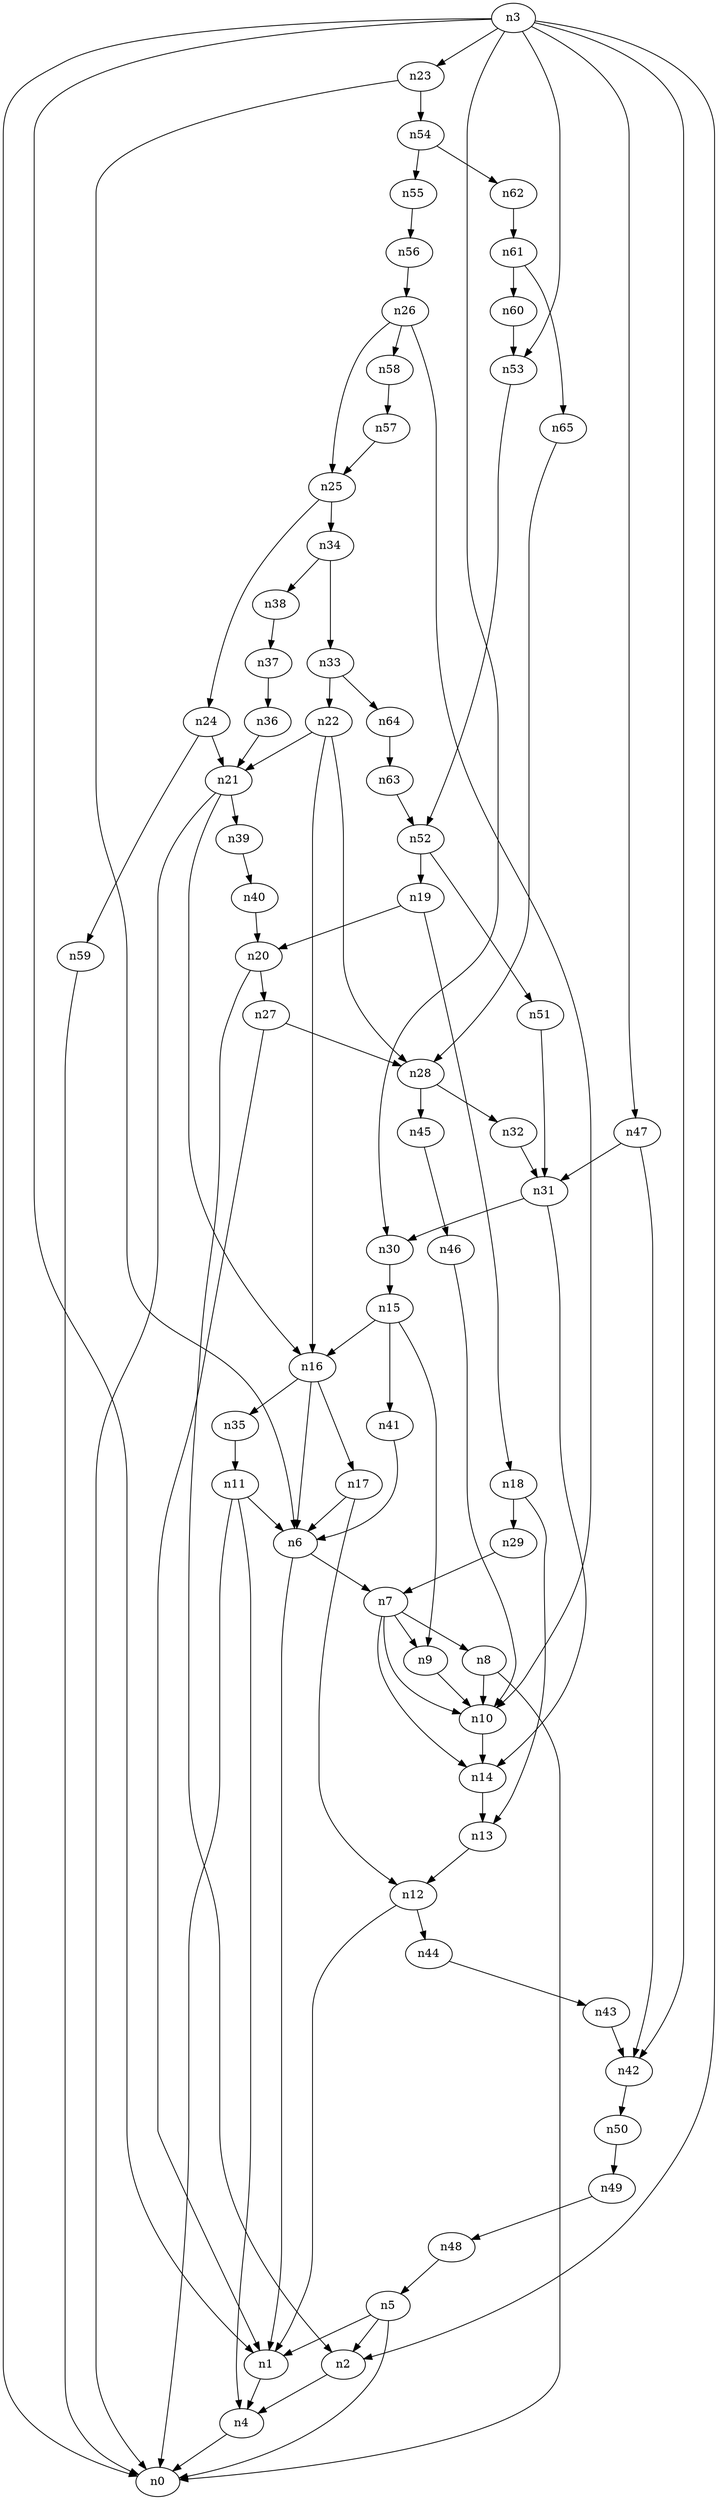 digraph G {
	n1 -> n4	 [_graphml_id=e4];
	n2 -> n4	 [_graphml_id=e7];
	n3 -> n0	 [_graphml_id=e0];
	n3 -> n1	 [_graphml_id=e3];
	n3 -> n2	 [_graphml_id=e6];
	n3 -> n23	 [_graphml_id=e36];
	n3 -> n30	 [_graphml_id=e49];
	n3 -> n42	 [_graphml_id=e69];
	n3 -> n47	 [_graphml_id=e77];
	n3 -> n53	 [_graphml_id=e86];
	n4 -> n0	 [_graphml_id=e1];
	n5 -> n0	 [_graphml_id=e2];
	n5 -> n1	 [_graphml_id=e5];
	n5 -> n2	 [_graphml_id=e8];
	n6 -> n1	 [_graphml_id=e9];
	n6 -> n7	 [_graphml_id=e10];
	n7 -> n8	 [_graphml_id=e11];
	n7 -> n9	 [_graphml_id=e13];
	n7 -> n10	 [_graphml_id=e28];
	n7 -> n14	 [_graphml_id=e38];
	n8 -> n0	 [_graphml_id=e12];
	n8 -> n10	 [_graphml_id=e15];
	n9 -> n10	 [_graphml_id=e14];
	n10 -> n14	 [_graphml_id=e22];
	n11 -> n0	 [_graphml_id=e16];
	n11 -> n4	 [_graphml_id=e17];
	n11 -> n6	 [_graphml_id=e18];
	n12 -> n1	 [_graphml_id=e19];
	n12 -> n44	 [_graphml_id=e72];
	n13 -> n12	 [_graphml_id=e20];
	n14 -> n13	 [_graphml_id=e21];
	n15 -> n9	 [_graphml_id=e23];
	n15 -> n16	 [_graphml_id=e24];
	n15 -> n41	 [_graphml_id=e67];
	n16 -> n6	 [_graphml_id=e25];
	n16 -> n17	 [_graphml_id=e27];
	n16 -> n35	 [_graphml_id=e57];
	n17 -> n6	 [_graphml_id=e26];
	n17 -> n12	 [_graphml_id=e68];
	n18 -> n13	 [_graphml_id=e29];
	n18 -> n29	 [_graphml_id=e47];
	n19 -> n18	 [_graphml_id=e30];
	n19 -> n20	 [_graphml_id=e31];
	n20 -> n2	 [_graphml_id=e32];
	n20 -> n27	 [_graphml_id=e88];
	n21 -> n0	 [_graphml_id=e33];
	n21 -> n16	 [_graphml_id=e48];
	n21 -> n39	 [_graphml_id=e63];
	n22 -> n16	 [_graphml_id=e35];
	n22 -> n21	 [_graphml_id=e34];
	n22 -> n28	 [_graphml_id=e45];
	n23 -> n6	 [_graphml_id=e37];
	n23 -> n54	 [_graphml_id=e89];
	n24 -> n21	 [_graphml_id=e39];
	n24 -> n59	 [_graphml_id=e96];
	n25 -> n24	 [_graphml_id=e40];
	n25 -> n34	 [_graphml_id=e55];
	n26 -> n10	 [_graphml_id=e42];
	n26 -> n25	 [_graphml_id=e41];
	n26 -> n58	 [_graphml_id=e95];
	n27 -> n1	 [_graphml_id=e43];
	n27 -> n28	 [_graphml_id=e44];
	n28 -> n32	 [_graphml_id=e52];
	n28 -> n45	 [_graphml_id=e73];
	n29 -> n7	 [_graphml_id=e46];
	n30 -> n15	 [_graphml_id=e78];
	n31 -> n14	 [_graphml_id=e58];
	n31 -> n30	 [_graphml_id=e50];
	n32 -> n31	 [_graphml_id=e51];
	n33 -> n22	 [_graphml_id=e53];
	n33 -> n64	 [_graphml_id=e105];
	n34 -> n33	 [_graphml_id=e54];
	n34 -> n38	 [_graphml_id=e62];
	n35 -> n11	 [_graphml_id=e56];
	n36 -> n21	 [_graphml_id=e59];
	n37 -> n36	 [_graphml_id=e60];
	n38 -> n37	 [_graphml_id=e61];
	n39 -> n40	 [_graphml_id=e64];
	n40 -> n20	 [_graphml_id=e65];
	n41 -> n6	 [_graphml_id=e66];
	n42 -> n50	 [_graphml_id=e82];
	n43 -> n42	 [_graphml_id=e70];
	n44 -> n43	 [_graphml_id=e71];
	n45 -> n46	 [_graphml_id=e74];
	n46 -> n10	 [_graphml_id=e75];
	n47 -> n31	 [_graphml_id=e76];
	n47 -> n42	 [_graphml_id=e98];
	n48 -> n5	 [_graphml_id=e79];
	n49 -> n48	 [_graphml_id=e80];
	n50 -> n49	 [_graphml_id=e81];
	n51 -> n31	 [_graphml_id=e83];
	n52 -> n19	 [_graphml_id=e85];
	n52 -> n51	 [_graphml_id=e84];
	n53 -> n52	 [_graphml_id=e87];
	n54 -> n55	 [_graphml_id=e90];
	n54 -> n62	 [_graphml_id=e102];
	n55 -> n56	 [_graphml_id=e91];
	n56 -> n26	 [_graphml_id=e92];
	n57 -> n25	 [_graphml_id=e93];
	n58 -> n57	 [_graphml_id=e94];
	n59 -> n0	 [_graphml_id=e97];
	n60 -> n53	 [_graphml_id=e99];
	n61 -> n60	 [_graphml_id=e100];
	n61 -> n65	 [_graphml_id=e106];
	n62 -> n61	 [_graphml_id=e101];
	n63 -> n52	 [_graphml_id=e103];
	n64 -> n63	 [_graphml_id=e104];
	n65 -> n28	 [_graphml_id=e107];
}
